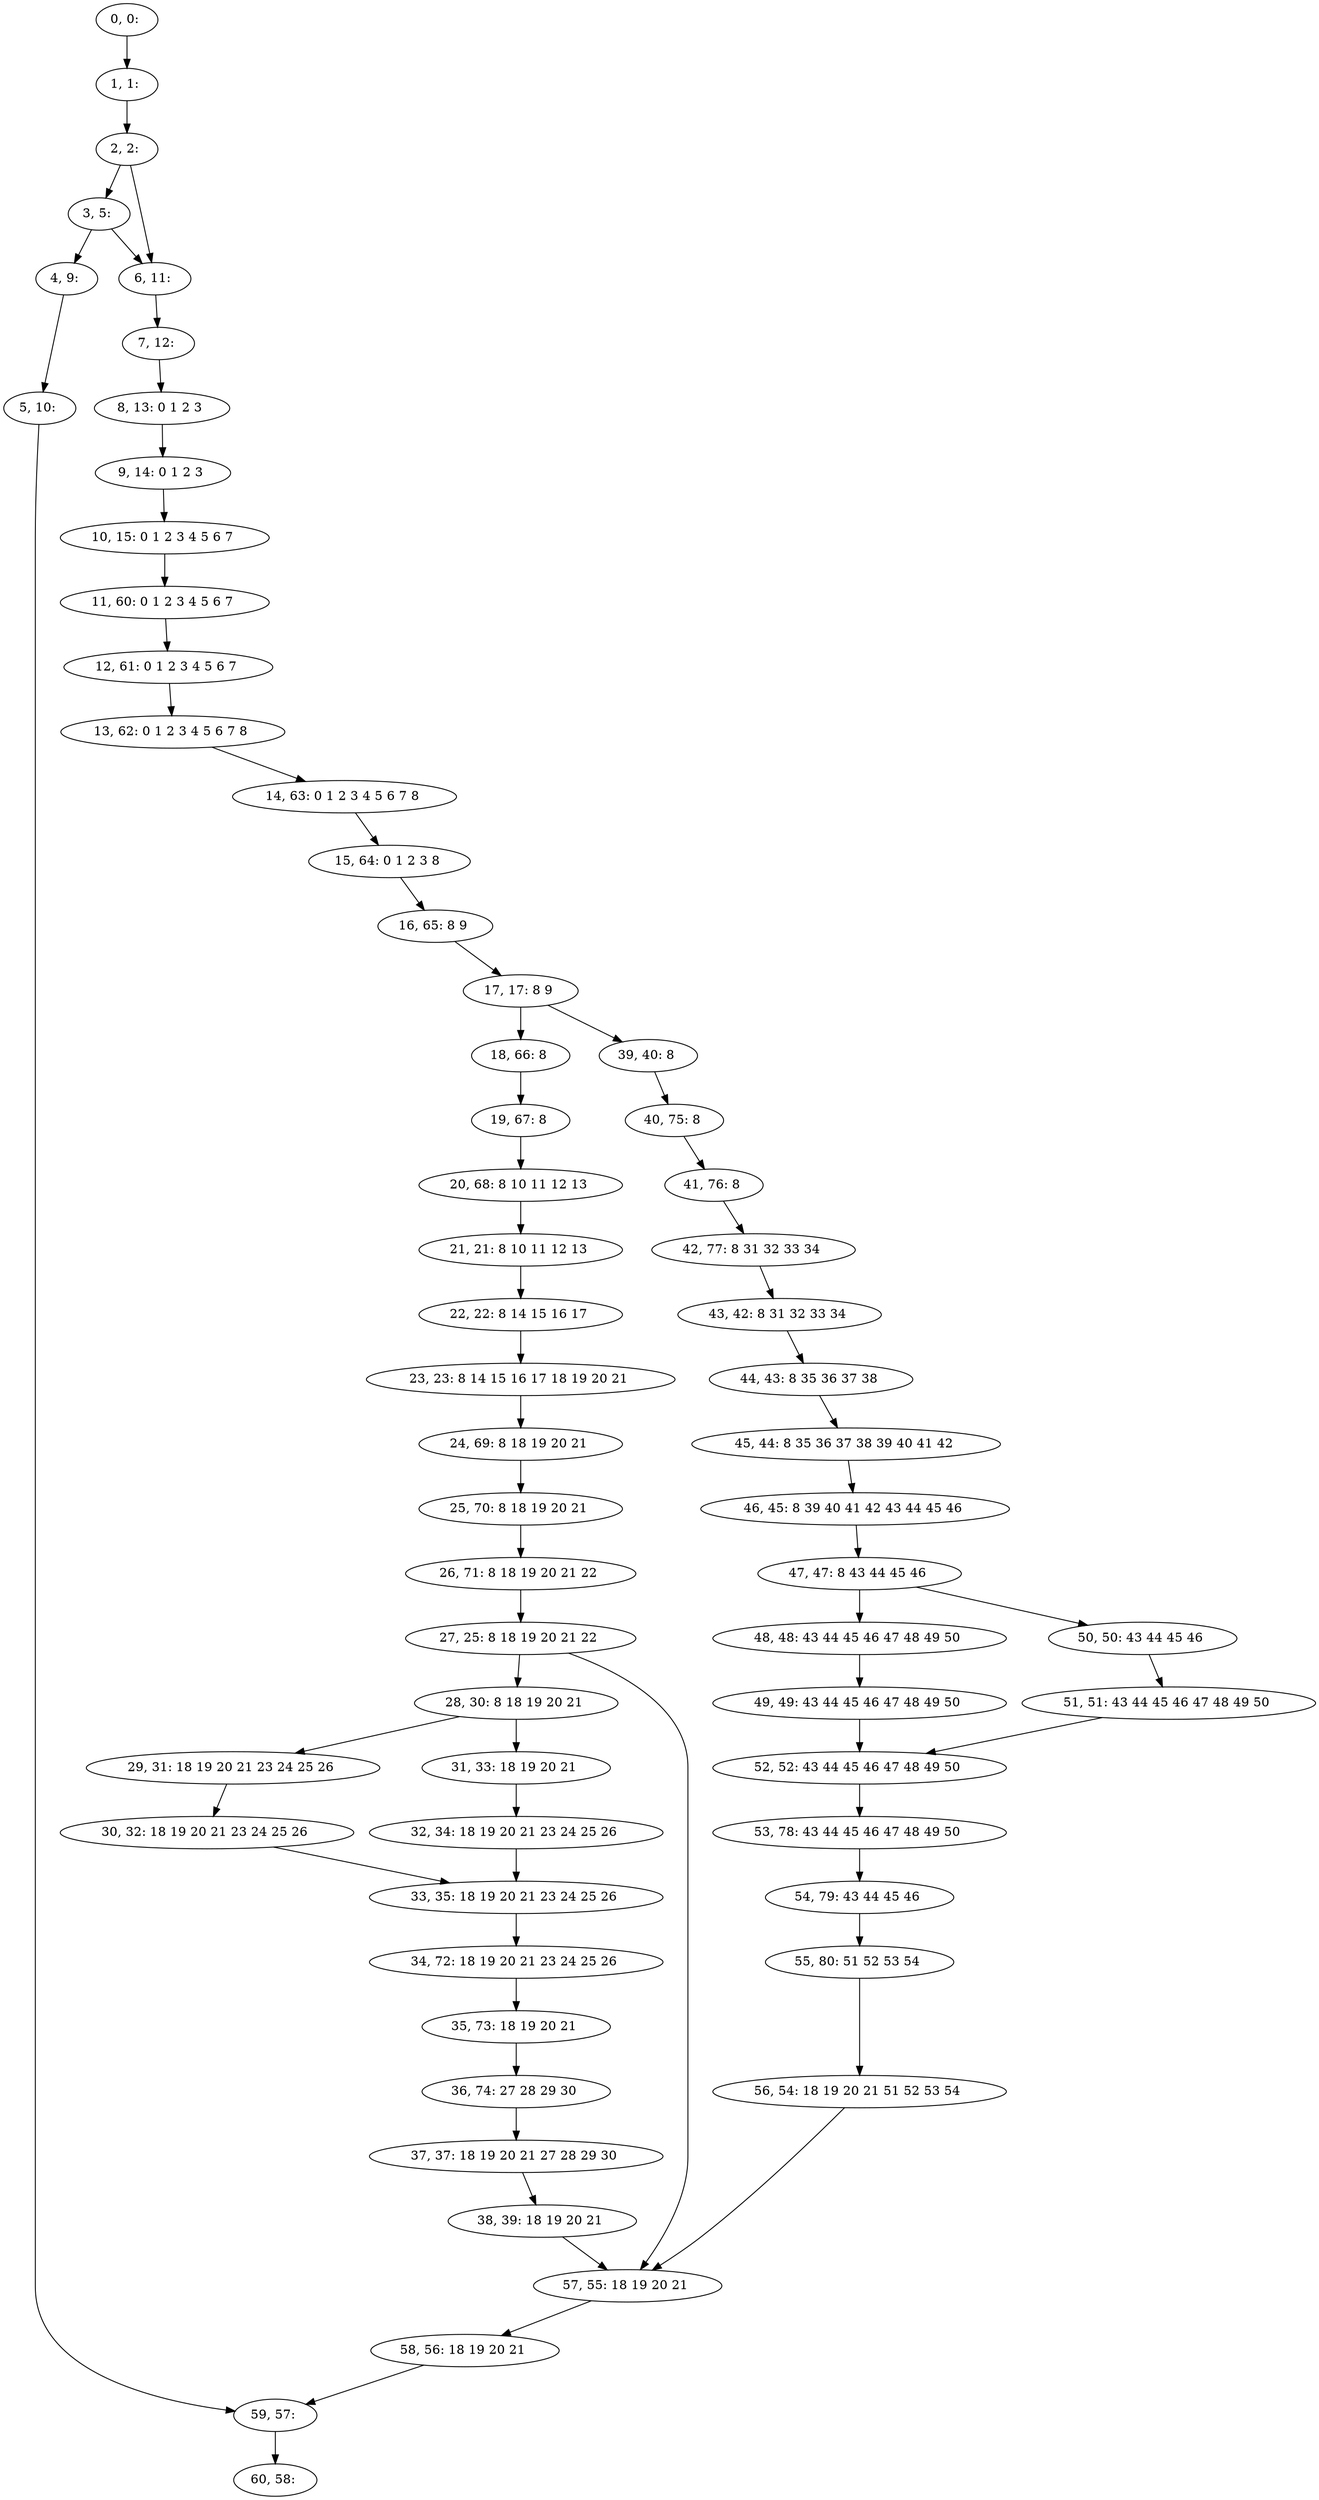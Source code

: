 digraph G {
0[label="0, 0: "];
1[label="1, 1: "];
2[label="2, 2: "];
3[label="3, 5: "];
4[label="4, 9: "];
5[label="5, 10: "];
6[label="6, 11: "];
7[label="7, 12: "];
8[label="8, 13: 0 1 2 3 "];
9[label="9, 14: 0 1 2 3 "];
10[label="10, 15: 0 1 2 3 4 5 6 7 "];
11[label="11, 60: 0 1 2 3 4 5 6 7 "];
12[label="12, 61: 0 1 2 3 4 5 6 7 "];
13[label="13, 62: 0 1 2 3 4 5 6 7 8 "];
14[label="14, 63: 0 1 2 3 4 5 6 7 8 "];
15[label="15, 64: 0 1 2 3 8 "];
16[label="16, 65: 8 9 "];
17[label="17, 17: 8 9 "];
18[label="18, 66: 8 "];
19[label="19, 67: 8 "];
20[label="20, 68: 8 10 11 12 13 "];
21[label="21, 21: 8 10 11 12 13 "];
22[label="22, 22: 8 14 15 16 17 "];
23[label="23, 23: 8 14 15 16 17 18 19 20 21 "];
24[label="24, 69: 8 18 19 20 21 "];
25[label="25, 70: 8 18 19 20 21 "];
26[label="26, 71: 8 18 19 20 21 22 "];
27[label="27, 25: 8 18 19 20 21 22 "];
28[label="28, 30: 8 18 19 20 21 "];
29[label="29, 31: 18 19 20 21 23 24 25 26 "];
30[label="30, 32: 18 19 20 21 23 24 25 26 "];
31[label="31, 33: 18 19 20 21 "];
32[label="32, 34: 18 19 20 21 23 24 25 26 "];
33[label="33, 35: 18 19 20 21 23 24 25 26 "];
34[label="34, 72: 18 19 20 21 23 24 25 26 "];
35[label="35, 73: 18 19 20 21 "];
36[label="36, 74: 27 28 29 30 "];
37[label="37, 37: 18 19 20 21 27 28 29 30 "];
38[label="38, 39: 18 19 20 21 "];
39[label="39, 40: 8 "];
40[label="40, 75: 8 "];
41[label="41, 76: 8 "];
42[label="42, 77: 8 31 32 33 34 "];
43[label="43, 42: 8 31 32 33 34 "];
44[label="44, 43: 8 35 36 37 38 "];
45[label="45, 44: 8 35 36 37 38 39 40 41 42 "];
46[label="46, 45: 8 39 40 41 42 43 44 45 46 "];
47[label="47, 47: 8 43 44 45 46 "];
48[label="48, 48: 43 44 45 46 47 48 49 50 "];
49[label="49, 49: 43 44 45 46 47 48 49 50 "];
50[label="50, 50: 43 44 45 46 "];
51[label="51, 51: 43 44 45 46 47 48 49 50 "];
52[label="52, 52: 43 44 45 46 47 48 49 50 "];
53[label="53, 78: 43 44 45 46 47 48 49 50 "];
54[label="54, 79: 43 44 45 46 "];
55[label="55, 80: 51 52 53 54 "];
56[label="56, 54: 18 19 20 21 51 52 53 54 "];
57[label="57, 55: 18 19 20 21 "];
58[label="58, 56: 18 19 20 21 "];
59[label="59, 57: "];
60[label="60, 58: "];
0->1 ;
1->2 ;
2->3 ;
2->6 ;
3->4 ;
3->6 ;
4->5 ;
5->59 ;
6->7 ;
7->8 ;
8->9 ;
9->10 ;
10->11 ;
11->12 ;
12->13 ;
13->14 ;
14->15 ;
15->16 ;
16->17 ;
17->18 ;
17->39 ;
18->19 ;
19->20 ;
20->21 ;
21->22 ;
22->23 ;
23->24 ;
24->25 ;
25->26 ;
26->27 ;
27->28 ;
27->57 ;
28->29 ;
28->31 ;
29->30 ;
30->33 ;
31->32 ;
32->33 ;
33->34 ;
34->35 ;
35->36 ;
36->37 ;
37->38 ;
38->57 ;
39->40 ;
40->41 ;
41->42 ;
42->43 ;
43->44 ;
44->45 ;
45->46 ;
46->47 ;
47->48 ;
47->50 ;
48->49 ;
49->52 ;
50->51 ;
51->52 ;
52->53 ;
53->54 ;
54->55 ;
55->56 ;
56->57 ;
57->58 ;
58->59 ;
59->60 ;
}

